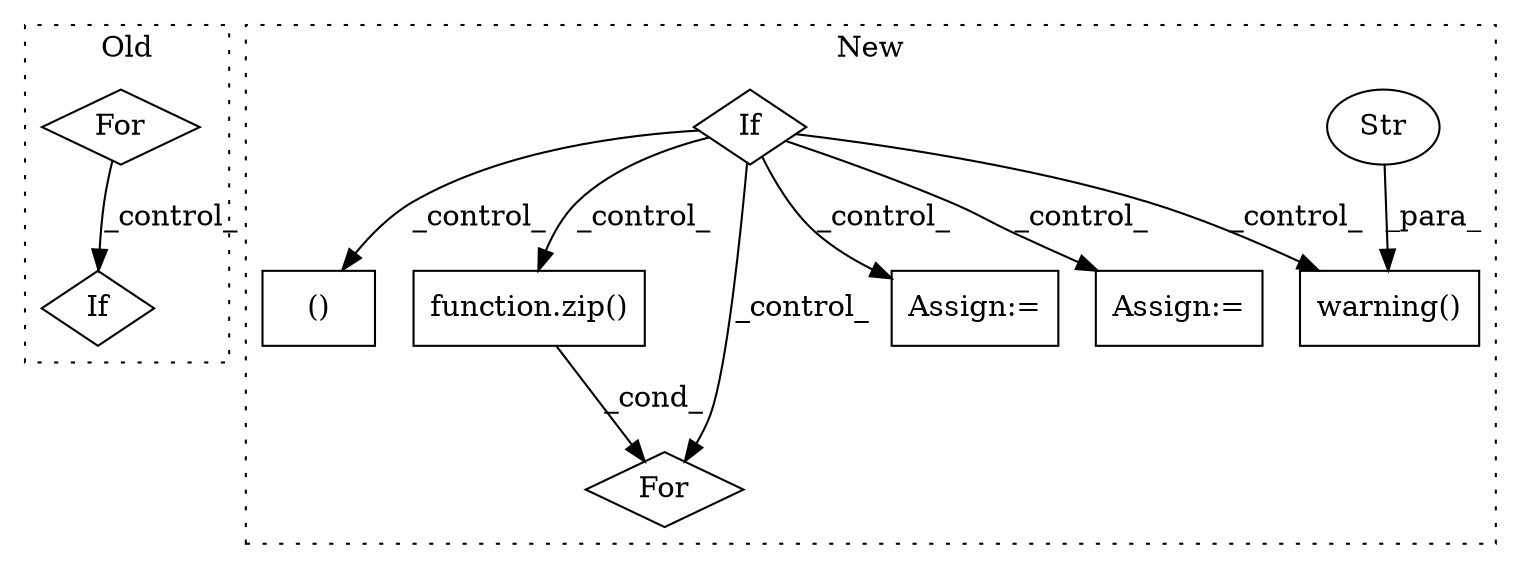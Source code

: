 digraph G {
subgraph cluster0 {
1 [label="For" a="107" s="5225,5247" l="4,10" shape="diamond"];
5 [label="If" a="96" s="5450" l="3" shape="diamond"];
label = "Old";
style="dotted";
}
subgraph cluster1 {
2 [label="warning()" a="75" s="10383,10508" l="29,14" shape="box"];
3 [label="Str" a="66" s="10412" l="96" shape="ellipse"];
4 [label="If" a="96" s="10257" l="3" shape="diamond"];
6 [label="()" a="54" s="10800" l="10" shape="box"];
7 [label="function.zip()" a="75" s="10595,10619" l="4,1" shape="box"];
8 [label="For" a="107" s="10569,10620" l="4,18" shape="diamond"];
9 [label="Assign:=" a="68" s="10800" l="13" shape="box"];
10 [label="Assign:=" a="68" s="10970" l="3" shape="box"];
label = "New";
style="dotted";
}
1 -> 5 [label="_control_"];
3 -> 2 [label="_para_"];
4 -> 8 [label="_control_"];
4 -> 7 [label="_control_"];
4 -> 10 [label="_control_"];
4 -> 6 [label="_control_"];
4 -> 2 [label="_control_"];
4 -> 9 [label="_control_"];
7 -> 8 [label="_cond_"];
}